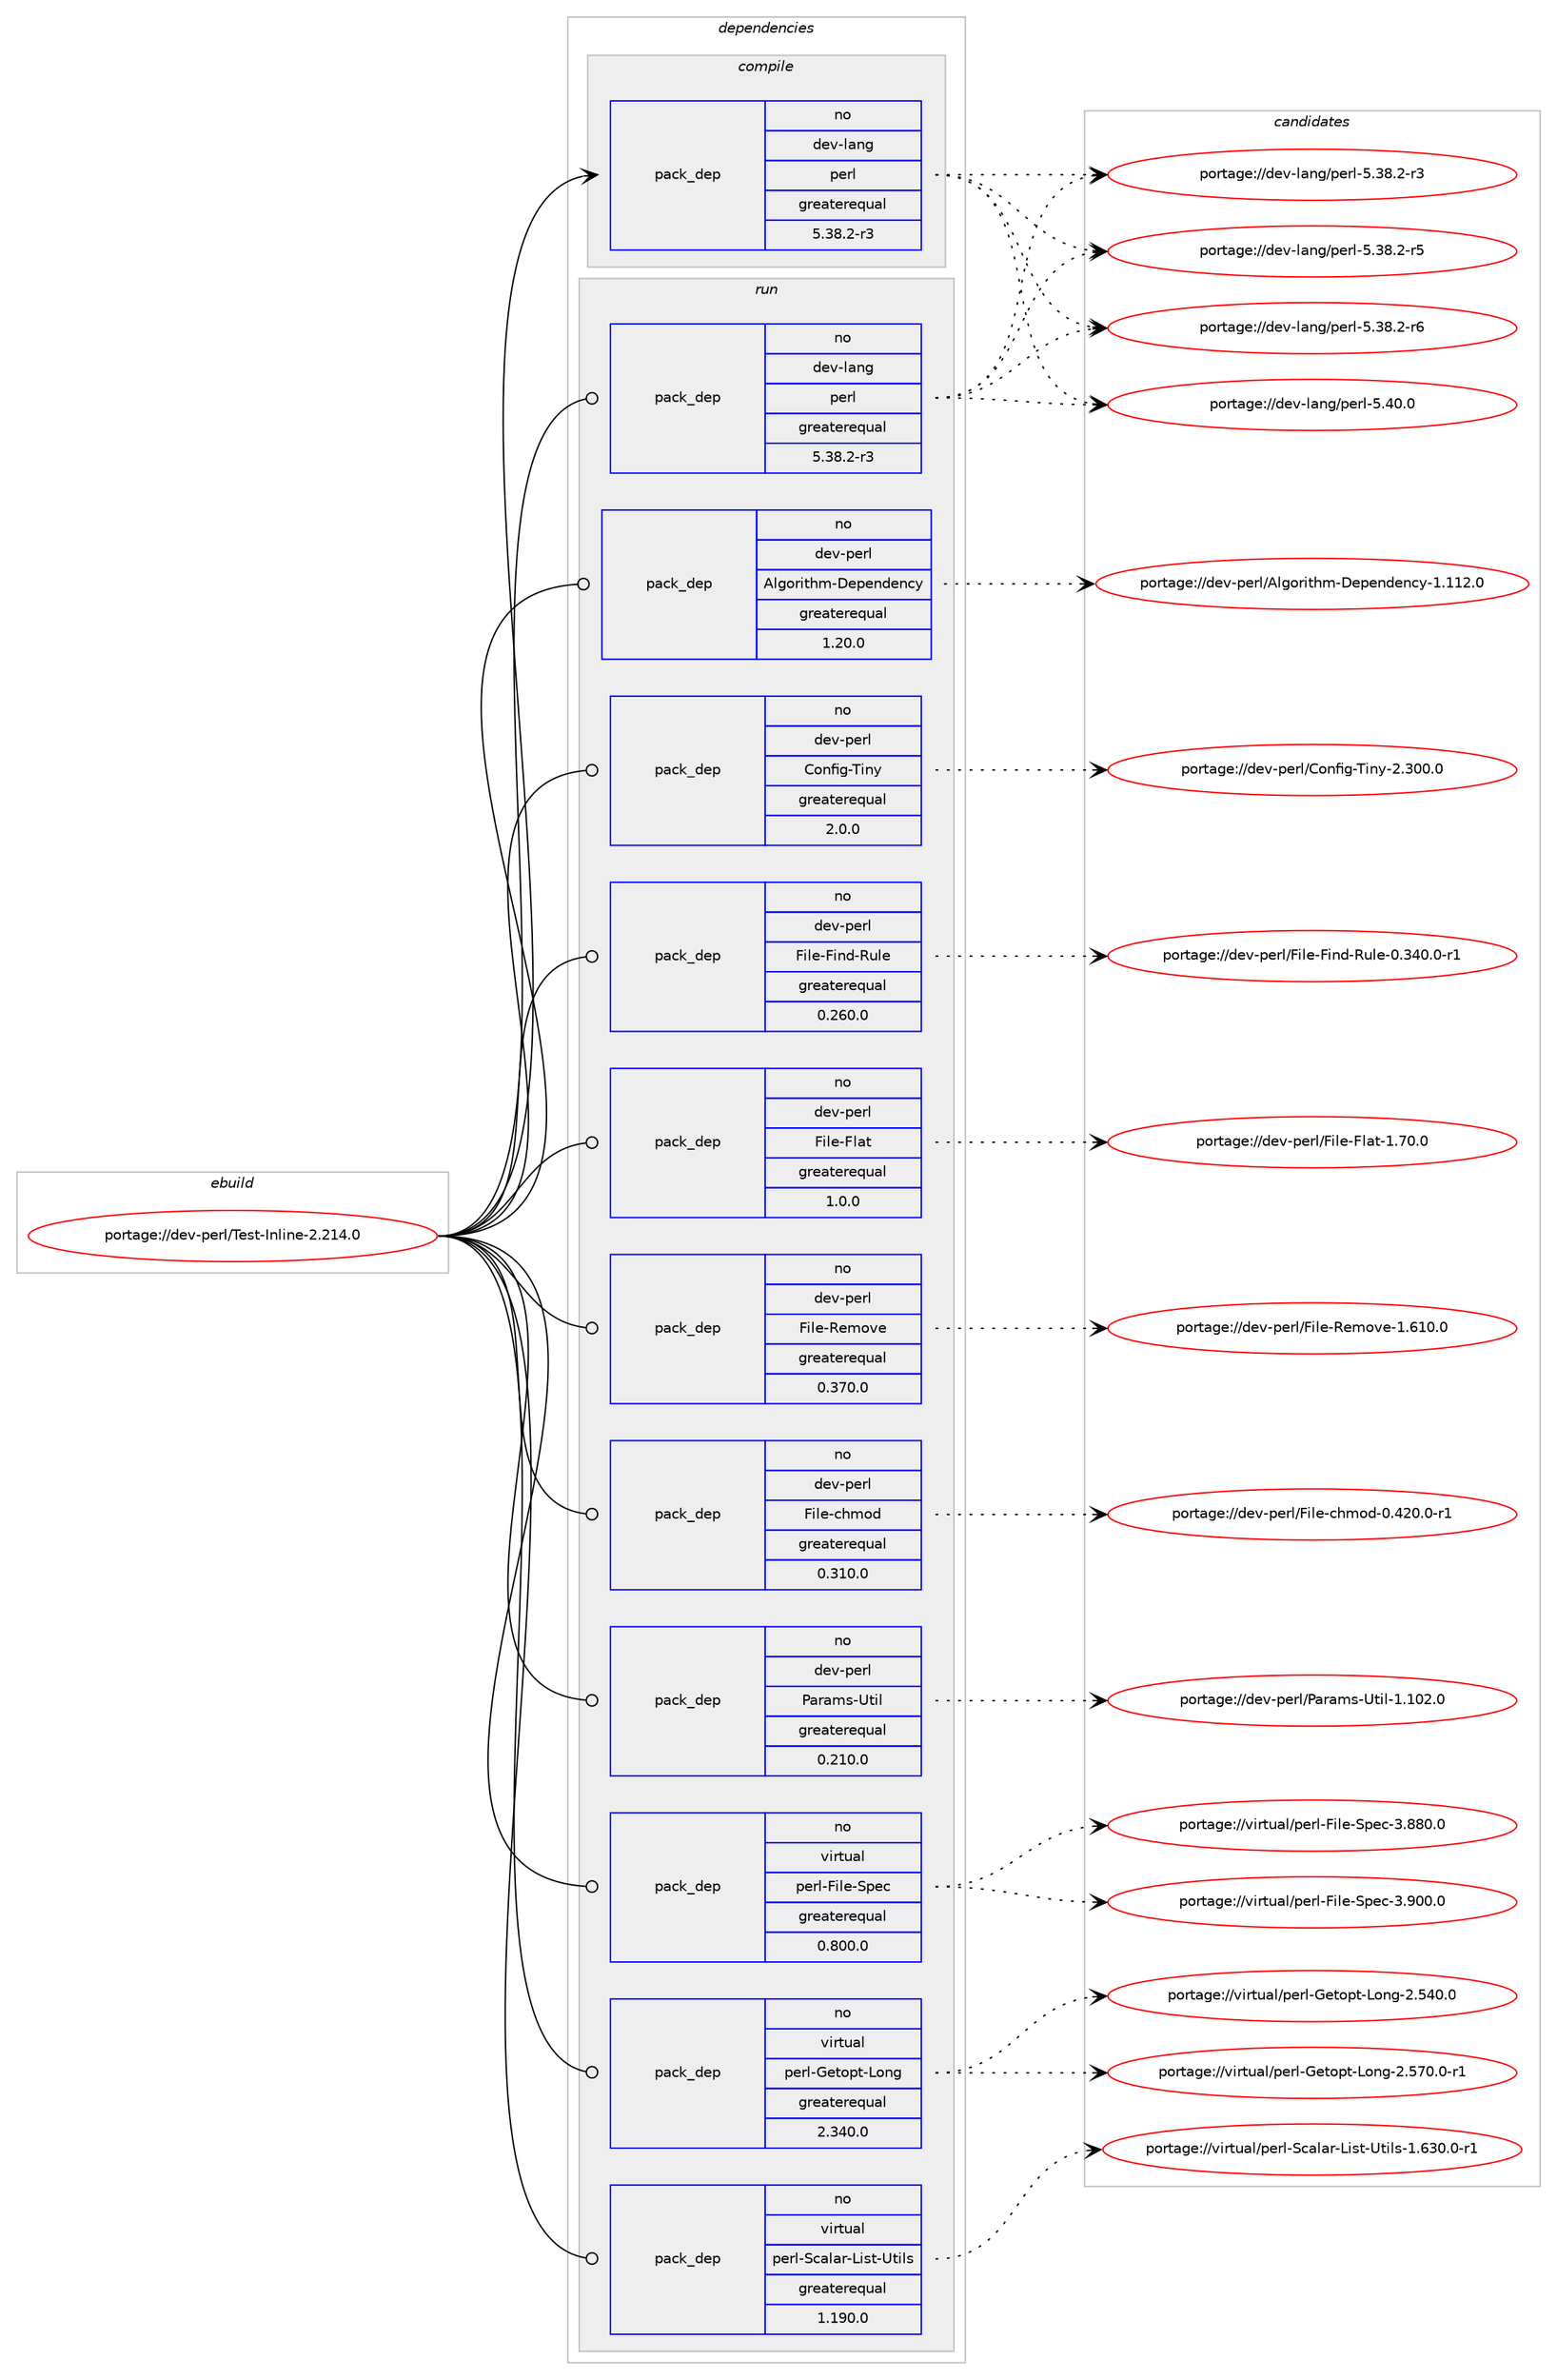digraph prolog {

# *************
# Graph options
# *************

newrank=true;
concentrate=true;
compound=true;
graph [rankdir=LR,fontname=Helvetica,fontsize=10,ranksep=1.5];#, ranksep=2.5, nodesep=0.2];
edge  [arrowhead=vee];
node  [fontname=Helvetica,fontsize=10];

# **********
# The ebuild
# **********

subgraph cluster_leftcol {
color=gray;
rank=same;
label=<<i>ebuild</i>>;
id [label="portage://dev-perl/Test-Inline-2.214.0", color=red, width=4, href="../dev-perl/Test-Inline-2.214.0.svg"];
}

# ****************
# The dependencies
# ****************

subgraph cluster_midcol {
color=gray;
label=<<i>dependencies</i>>;
subgraph cluster_compile {
fillcolor="#eeeeee";
style=filled;
label=<<i>compile</i>>;
subgraph pack38480 {
dependency68830 [label=<<TABLE BORDER="0" CELLBORDER="1" CELLSPACING="0" CELLPADDING="4" WIDTH="220"><TR><TD ROWSPAN="6" CELLPADDING="30">pack_dep</TD></TR><TR><TD WIDTH="110">no</TD></TR><TR><TD>dev-lang</TD></TR><TR><TD>perl</TD></TR><TR><TD>greaterequal</TD></TR><TR><TD>5.38.2-r3</TD></TR></TABLE>>, shape=none, color=blue];
}
id:e -> dependency68830:w [weight=20,style="solid",arrowhead="vee"];
}
subgraph cluster_compileandrun {
fillcolor="#eeeeee";
style=filled;
label=<<i>compile and run</i>>;
}
subgraph cluster_run {
fillcolor="#eeeeee";
style=filled;
label=<<i>run</i>>;
subgraph pack38481 {
dependency68831 [label=<<TABLE BORDER="0" CELLBORDER="1" CELLSPACING="0" CELLPADDING="4" WIDTH="220"><TR><TD ROWSPAN="6" CELLPADDING="30">pack_dep</TD></TR><TR><TD WIDTH="110">no</TD></TR><TR><TD>dev-lang</TD></TR><TR><TD>perl</TD></TR><TR><TD>greaterequal</TD></TR><TR><TD>5.38.2-r3</TD></TR></TABLE>>, shape=none, color=blue];
}
id:e -> dependency68831:w [weight=20,style="solid",arrowhead="odot"];
# *** BEGIN UNKNOWN DEPENDENCY TYPE (TODO) ***
# id -> package_dependency(portage://dev-perl/Test-Inline-2.214.0,run,no,dev-lang,perl,none,[,,],any_same_slot,[])
# *** END UNKNOWN DEPENDENCY TYPE (TODO) ***

subgraph pack38482 {
dependency68832 [label=<<TABLE BORDER="0" CELLBORDER="1" CELLSPACING="0" CELLPADDING="4" WIDTH="220"><TR><TD ROWSPAN="6" CELLPADDING="30">pack_dep</TD></TR><TR><TD WIDTH="110">no</TD></TR><TR><TD>dev-perl</TD></TR><TR><TD>Algorithm-Dependency</TD></TR><TR><TD>greaterequal</TD></TR><TR><TD>1.20.0</TD></TR></TABLE>>, shape=none, color=blue];
}
id:e -> dependency68832:w [weight=20,style="solid",arrowhead="odot"];
subgraph pack38483 {
dependency68833 [label=<<TABLE BORDER="0" CELLBORDER="1" CELLSPACING="0" CELLPADDING="4" WIDTH="220"><TR><TD ROWSPAN="6" CELLPADDING="30">pack_dep</TD></TR><TR><TD WIDTH="110">no</TD></TR><TR><TD>dev-perl</TD></TR><TR><TD>Config-Tiny</TD></TR><TR><TD>greaterequal</TD></TR><TR><TD>2.0.0</TD></TR></TABLE>>, shape=none, color=blue];
}
id:e -> dependency68833:w [weight=20,style="solid",arrowhead="odot"];
subgraph pack38484 {
dependency68834 [label=<<TABLE BORDER="0" CELLBORDER="1" CELLSPACING="0" CELLPADDING="4" WIDTH="220"><TR><TD ROWSPAN="6" CELLPADDING="30">pack_dep</TD></TR><TR><TD WIDTH="110">no</TD></TR><TR><TD>dev-perl</TD></TR><TR><TD>File-Find-Rule</TD></TR><TR><TD>greaterequal</TD></TR><TR><TD>0.260.0</TD></TR></TABLE>>, shape=none, color=blue];
}
id:e -> dependency68834:w [weight=20,style="solid",arrowhead="odot"];
subgraph pack38485 {
dependency68835 [label=<<TABLE BORDER="0" CELLBORDER="1" CELLSPACING="0" CELLPADDING="4" WIDTH="220"><TR><TD ROWSPAN="6" CELLPADDING="30">pack_dep</TD></TR><TR><TD WIDTH="110">no</TD></TR><TR><TD>dev-perl</TD></TR><TR><TD>File-Flat</TD></TR><TR><TD>greaterequal</TD></TR><TR><TD>1.0.0</TD></TR></TABLE>>, shape=none, color=blue];
}
id:e -> dependency68835:w [weight=20,style="solid",arrowhead="odot"];
subgraph pack38486 {
dependency68836 [label=<<TABLE BORDER="0" CELLBORDER="1" CELLSPACING="0" CELLPADDING="4" WIDTH="220"><TR><TD ROWSPAN="6" CELLPADDING="30">pack_dep</TD></TR><TR><TD WIDTH="110">no</TD></TR><TR><TD>dev-perl</TD></TR><TR><TD>File-Remove</TD></TR><TR><TD>greaterequal</TD></TR><TR><TD>0.370.0</TD></TR></TABLE>>, shape=none, color=blue];
}
id:e -> dependency68836:w [weight=20,style="solid",arrowhead="odot"];
subgraph pack38487 {
dependency68837 [label=<<TABLE BORDER="0" CELLBORDER="1" CELLSPACING="0" CELLPADDING="4" WIDTH="220"><TR><TD ROWSPAN="6" CELLPADDING="30">pack_dep</TD></TR><TR><TD WIDTH="110">no</TD></TR><TR><TD>dev-perl</TD></TR><TR><TD>File-chmod</TD></TR><TR><TD>greaterequal</TD></TR><TR><TD>0.310.0</TD></TR></TABLE>>, shape=none, color=blue];
}
id:e -> dependency68837:w [weight=20,style="solid",arrowhead="odot"];
subgraph pack38488 {
dependency68838 [label=<<TABLE BORDER="0" CELLBORDER="1" CELLSPACING="0" CELLPADDING="4" WIDTH="220"><TR><TD ROWSPAN="6" CELLPADDING="30">pack_dep</TD></TR><TR><TD WIDTH="110">no</TD></TR><TR><TD>dev-perl</TD></TR><TR><TD>Params-Util</TD></TR><TR><TD>greaterequal</TD></TR><TR><TD>0.210.0</TD></TR></TABLE>>, shape=none, color=blue];
}
id:e -> dependency68838:w [weight=20,style="solid",arrowhead="odot"];
# *** BEGIN UNKNOWN DEPENDENCY TYPE (TODO) ***
# id -> package_dependency(portage://dev-perl/Test-Inline-2.214.0,run,no,dev-perl,Path-Tiny,none,[,,],[],[])
# *** END UNKNOWN DEPENDENCY TYPE (TODO) ***

subgraph pack38489 {
dependency68839 [label=<<TABLE BORDER="0" CELLBORDER="1" CELLSPACING="0" CELLPADDING="4" WIDTH="220"><TR><TD ROWSPAN="6" CELLPADDING="30">pack_dep</TD></TR><TR><TD WIDTH="110">no</TD></TR><TR><TD>virtual</TD></TR><TR><TD>perl-File-Spec</TD></TR><TR><TD>greaterequal</TD></TR><TR><TD>0.800.0</TD></TR></TABLE>>, shape=none, color=blue];
}
id:e -> dependency68839:w [weight=20,style="solid",arrowhead="odot"];
subgraph pack38490 {
dependency68840 [label=<<TABLE BORDER="0" CELLBORDER="1" CELLSPACING="0" CELLPADDING="4" WIDTH="220"><TR><TD ROWSPAN="6" CELLPADDING="30">pack_dep</TD></TR><TR><TD WIDTH="110">no</TD></TR><TR><TD>virtual</TD></TR><TR><TD>perl-Getopt-Long</TD></TR><TR><TD>greaterequal</TD></TR><TR><TD>2.340.0</TD></TR></TABLE>>, shape=none, color=blue];
}
id:e -> dependency68840:w [weight=20,style="solid",arrowhead="odot"];
subgraph pack38491 {
dependency68841 [label=<<TABLE BORDER="0" CELLBORDER="1" CELLSPACING="0" CELLPADDING="4" WIDTH="220"><TR><TD ROWSPAN="6" CELLPADDING="30">pack_dep</TD></TR><TR><TD WIDTH="110">no</TD></TR><TR><TD>virtual</TD></TR><TR><TD>perl-Scalar-List-Utils</TD></TR><TR><TD>greaterequal</TD></TR><TR><TD>1.190.0</TD></TR></TABLE>>, shape=none, color=blue];
}
id:e -> dependency68841:w [weight=20,style="solid",arrowhead="odot"];
}
}

# **************
# The candidates
# **************

subgraph cluster_choices {
rank=same;
color=gray;
label=<<i>candidates</i>>;

subgraph choice38480 {
color=black;
nodesep=1;
choice100101118451089711010347112101114108455346515646504511451 [label="portage://dev-lang/perl-5.38.2-r3", color=red, width=4,href="../dev-lang/perl-5.38.2-r3.svg"];
choice100101118451089711010347112101114108455346515646504511453 [label="portage://dev-lang/perl-5.38.2-r5", color=red, width=4,href="../dev-lang/perl-5.38.2-r5.svg"];
choice100101118451089711010347112101114108455346515646504511454 [label="portage://dev-lang/perl-5.38.2-r6", color=red, width=4,href="../dev-lang/perl-5.38.2-r6.svg"];
choice10010111845108971101034711210111410845534652484648 [label="portage://dev-lang/perl-5.40.0", color=red, width=4,href="../dev-lang/perl-5.40.0.svg"];
dependency68830:e -> choice100101118451089711010347112101114108455346515646504511451:w [style=dotted,weight="100"];
dependency68830:e -> choice100101118451089711010347112101114108455346515646504511453:w [style=dotted,weight="100"];
dependency68830:e -> choice100101118451089711010347112101114108455346515646504511454:w [style=dotted,weight="100"];
dependency68830:e -> choice10010111845108971101034711210111410845534652484648:w [style=dotted,weight="100"];
}
subgraph choice38481 {
color=black;
nodesep=1;
choice100101118451089711010347112101114108455346515646504511451 [label="portage://dev-lang/perl-5.38.2-r3", color=red, width=4,href="../dev-lang/perl-5.38.2-r3.svg"];
choice100101118451089711010347112101114108455346515646504511453 [label="portage://dev-lang/perl-5.38.2-r5", color=red, width=4,href="../dev-lang/perl-5.38.2-r5.svg"];
choice100101118451089711010347112101114108455346515646504511454 [label="portage://dev-lang/perl-5.38.2-r6", color=red, width=4,href="../dev-lang/perl-5.38.2-r6.svg"];
choice10010111845108971101034711210111410845534652484648 [label="portage://dev-lang/perl-5.40.0", color=red, width=4,href="../dev-lang/perl-5.40.0.svg"];
dependency68831:e -> choice100101118451089711010347112101114108455346515646504511451:w [style=dotted,weight="100"];
dependency68831:e -> choice100101118451089711010347112101114108455346515646504511453:w [style=dotted,weight="100"];
dependency68831:e -> choice100101118451089711010347112101114108455346515646504511454:w [style=dotted,weight="100"];
dependency68831:e -> choice10010111845108971101034711210111410845534652484648:w [style=dotted,weight="100"];
}
subgraph choice38482 {
color=black;
nodesep=1;
choice1001011184511210111410847651081031111141051161041094568101112101110100101110991214549464949504648 [label="portage://dev-perl/Algorithm-Dependency-1.112.0", color=red, width=4,href="../dev-perl/Algorithm-Dependency-1.112.0.svg"];
dependency68832:e -> choice1001011184511210111410847651081031111141051161041094568101112101110100101110991214549464949504648:w [style=dotted,weight="100"];
}
subgraph choice38483 {
color=black;
nodesep=1;
choice10010111845112101114108476711111010210510345841051101214550465148484648 [label="portage://dev-perl/Config-Tiny-2.300.0", color=red, width=4,href="../dev-perl/Config-Tiny-2.300.0.svg"];
dependency68833:e -> choice10010111845112101114108476711111010210510345841051101214550465148484648:w [style=dotted,weight="100"];
}
subgraph choice38484 {
color=black;
nodesep=1;
choice1001011184511210111410847701051081014570105110100458211710810145484651524846484511449 [label="portage://dev-perl/File-Find-Rule-0.340.0-r1", color=red, width=4,href="../dev-perl/File-Find-Rule-0.340.0-r1.svg"];
dependency68834:e -> choice1001011184511210111410847701051081014570105110100458211710810145484651524846484511449:w [style=dotted,weight="100"];
}
subgraph choice38485 {
color=black;
nodesep=1;
choice10010111845112101114108477010510810145701089711645494655484648 [label="portage://dev-perl/File-Flat-1.70.0", color=red, width=4,href="../dev-perl/File-Flat-1.70.0.svg"];
dependency68835:e -> choice10010111845112101114108477010510810145701089711645494655484648:w [style=dotted,weight="100"];
}
subgraph choice38486 {
color=black;
nodesep=1;
choice10010111845112101114108477010510810145821011091111181014549465449484648 [label="portage://dev-perl/File-Remove-1.610.0", color=red, width=4,href="../dev-perl/File-Remove-1.610.0.svg"];
dependency68836:e -> choice10010111845112101114108477010510810145821011091111181014549465449484648:w [style=dotted,weight="100"];
}
subgraph choice38487 {
color=black;
nodesep=1;
choice100101118451121011141084770105108101459910410911110045484652504846484511449 [label="portage://dev-perl/File-chmod-0.420.0-r1", color=red, width=4,href="../dev-perl/File-chmod-0.420.0-r1.svg"];
dependency68837:e -> choice100101118451121011141084770105108101459910410911110045484652504846484511449:w [style=dotted,weight="100"];
}
subgraph choice38488 {
color=black;
nodesep=1;
choice100101118451121011141084780971149710911545851161051084549464948504648 [label="portage://dev-perl/Params-Util-1.102.0", color=red, width=4,href="../dev-perl/Params-Util-1.102.0.svg"];
dependency68838:e -> choice100101118451121011141084780971149710911545851161051084549464948504648:w [style=dotted,weight="100"];
}
subgraph choice38489 {
color=black;
nodesep=1;
choice118105114116117971084711210111410845701051081014583112101994551465656484648 [label="portage://virtual/perl-File-Spec-3.880.0", color=red, width=4,href="../virtual/perl-File-Spec-3.880.0.svg"];
choice118105114116117971084711210111410845701051081014583112101994551465748484648 [label="portage://virtual/perl-File-Spec-3.900.0", color=red, width=4,href="../virtual/perl-File-Spec-3.900.0.svg"];
dependency68839:e -> choice118105114116117971084711210111410845701051081014583112101994551465656484648:w [style=dotted,weight="100"];
dependency68839:e -> choice118105114116117971084711210111410845701051081014583112101994551465748484648:w [style=dotted,weight="100"];
}
subgraph choice38490 {
color=black;
nodesep=1;
choice1181051141161179710847112101114108457110111611111211645761111101034550465352484648 [label="portage://virtual/perl-Getopt-Long-2.540.0", color=red, width=4,href="../virtual/perl-Getopt-Long-2.540.0.svg"];
choice11810511411611797108471121011141084571101116111112116457611111010345504653554846484511449 [label="portage://virtual/perl-Getopt-Long-2.570.0-r1", color=red, width=4,href="../virtual/perl-Getopt-Long-2.570.0-r1.svg"];
dependency68840:e -> choice1181051141161179710847112101114108457110111611111211645761111101034550465352484648:w [style=dotted,weight="100"];
dependency68840:e -> choice11810511411611797108471121011141084571101116111112116457611111010345504653554846484511449:w [style=dotted,weight="100"];
}
subgraph choice38491 {
color=black;
nodesep=1;
choice118105114116117971084711210111410845839997108971144576105115116458511610510811545494654514846484511449 [label="portage://virtual/perl-Scalar-List-Utils-1.630.0-r1", color=red, width=4,href="../virtual/perl-Scalar-List-Utils-1.630.0-r1.svg"];
dependency68841:e -> choice118105114116117971084711210111410845839997108971144576105115116458511610510811545494654514846484511449:w [style=dotted,weight="100"];
}
}

}
